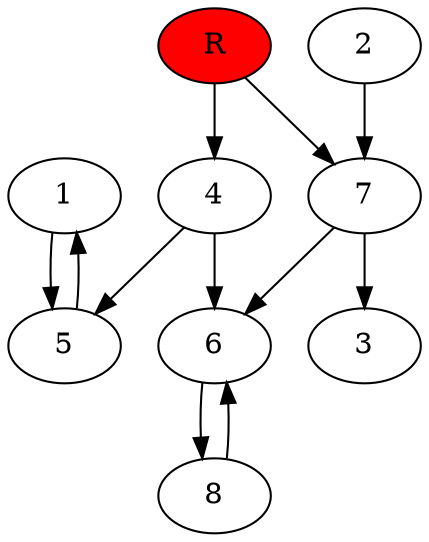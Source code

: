 digraph prb1365 {
	1
	2
	3
	4
	5
	6
	7
	8
	R [fillcolor="#ff0000" style=filled]
	1 -> 5
	2 -> 7
	4 -> 5
	4 -> 6
	5 -> 1
	6 -> 8
	7 -> 3
	7 -> 6
	8 -> 6
	R -> 4
	R -> 7
}
